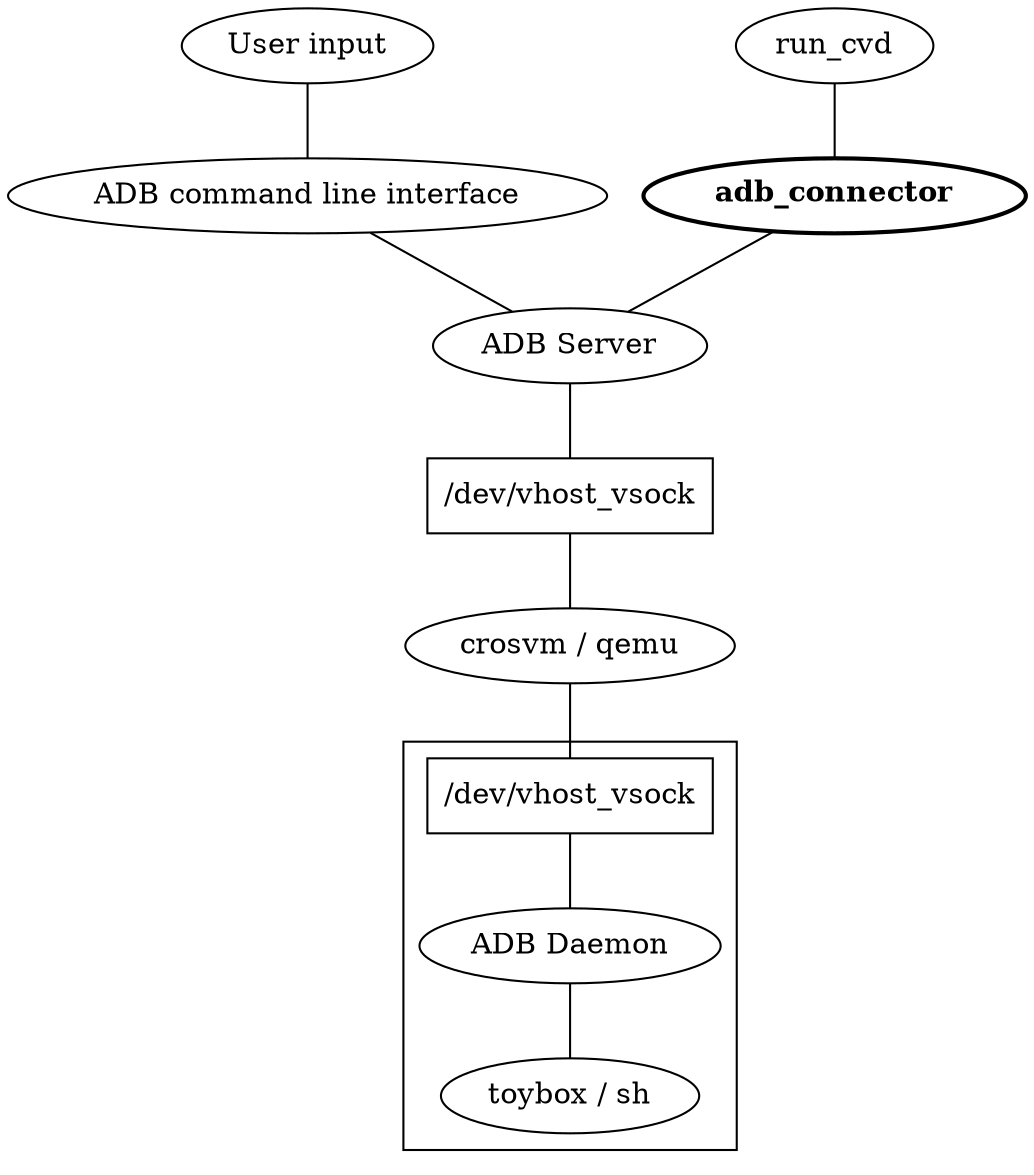 graph {
  adb_connector [label = < <B>adb_connector</B> >, penwidth = "2"]
  adb_client [label = "ADB command line interface"]
  adb_server [label = "ADB Server"]
  user [label = "User input"]
  vmm [label = "crosvm / qemu"]
  host_vsock [label = "/dev/vhost_vsock", shape = "rectangle"]
  subgraph cluster_android {
    adb_daemon [label = "ADB Daemon"]
    android_vsock [label = "/dev/vhost_vsock", shape = "rectangle"]
    shell [label = "toybox / sh"]
  }

  run_cvd -- adb_connector
  adb_connector -- adb_server
  user -- adb_client
  adb_client -- adb_server
  android_vsock -- adb_daemon
  vmm -- android_vsock
  host_vsock -- vmm
  adb_server -- host_vsock
  adb_daemon -- shell
}
